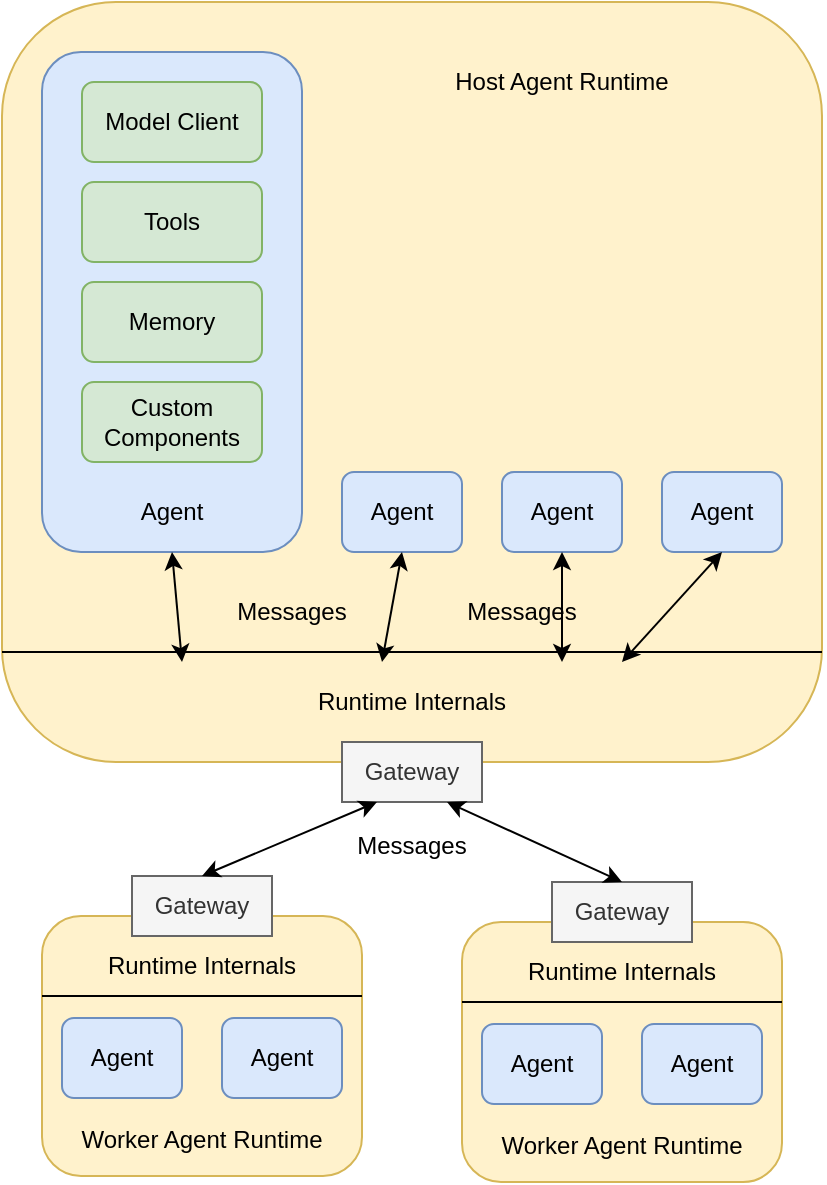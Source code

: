 <mxfile version="24.7.5">
  <diagram name="Page-1" id="RjQ-yjMprM0l9Swcy9ED">
    <mxGraphModel dx="1071" dy="1138" grid="1" gridSize="10" guides="1" tooltips="1" connect="1" arrows="1" fold="1" page="1" pageScale="1" pageWidth="850" pageHeight="1100" math="0" shadow="0">
      <root>
        <mxCell id="0" />
        <mxCell id="1" parent="0" />
        <mxCell id="8GsP74nl-6KZMK6J00mR-1" value="" style="rounded=1;whiteSpace=wrap;html=1;fillColor=#fff2cc;strokeColor=#d6b656;" parent="1" vertex="1">
          <mxGeometry x="160" y="440" width="410" height="380" as="geometry" />
        </mxCell>
        <mxCell id="8GsP74nl-6KZMK6J00mR-3" value="Agent" style="rounded=1;whiteSpace=wrap;html=1;fillColor=#dae8fc;strokeColor=#6c8ebf;" parent="1" vertex="1">
          <mxGeometry x="330" y="675" width="60" height="40" as="geometry" />
        </mxCell>
        <mxCell id="8GsP74nl-6KZMK6J00mR-5" value="" style="rounded=1;whiteSpace=wrap;html=1;fillColor=#dae8fc;strokeColor=#6c8ebf;" parent="1" vertex="1">
          <mxGeometry x="180" y="465" width="130" height="250" as="geometry" />
        </mxCell>
        <mxCell id="8GsP74nl-6KZMK6J00mR-6" value="Model Client" style="rounded=1;whiteSpace=wrap;html=1;fillColor=#d5e8d4;strokeColor=#82b366;" parent="1" vertex="1">
          <mxGeometry x="200" y="480" width="90" height="40" as="geometry" />
        </mxCell>
        <mxCell id="8GsP74nl-6KZMK6J00mR-7" value="Tools" style="rounded=1;whiteSpace=wrap;html=1;fillColor=#d5e8d4;strokeColor=#82b366;" parent="1" vertex="1">
          <mxGeometry x="200" y="530" width="90" height="40" as="geometry" />
        </mxCell>
        <mxCell id="8GsP74nl-6KZMK6J00mR-8" value="Memory" style="rounded=1;whiteSpace=wrap;html=1;fillColor=#d5e8d4;strokeColor=#82b366;" parent="1" vertex="1">
          <mxGeometry x="200" y="580" width="90" height="40" as="geometry" />
        </mxCell>
        <mxCell id="8GsP74nl-6KZMK6J00mR-9" value="Custom Components" style="rounded=1;whiteSpace=wrap;html=1;fillColor=#d5e8d4;strokeColor=#82b366;" parent="1" vertex="1">
          <mxGeometry x="200" y="630" width="90" height="40" as="geometry" />
        </mxCell>
        <mxCell id="8GsP74nl-6KZMK6J00mR-10" value="Agent" style="text;html=1;align=center;verticalAlign=middle;whiteSpace=wrap;rounded=0;" parent="1" vertex="1">
          <mxGeometry x="215" y="680" width="60" height="30" as="geometry" />
        </mxCell>
        <mxCell id="8GsP74nl-6KZMK6J00mR-11" value="Agent" style="rounded=1;whiteSpace=wrap;html=1;fillColor=#dae8fc;strokeColor=#6c8ebf;" parent="1" vertex="1">
          <mxGeometry x="410" y="675" width="60" height="40" as="geometry" />
        </mxCell>
        <mxCell id="8GsP74nl-6KZMK6J00mR-12" value="Agent" style="rounded=1;whiteSpace=wrap;html=1;fillColor=#dae8fc;strokeColor=#6c8ebf;" parent="1" vertex="1">
          <mxGeometry x="490" y="675" width="60" height="40" as="geometry" />
        </mxCell>
        <mxCell id="8GsP74nl-6KZMK6J00mR-17" style="rounded=0;orthogonalLoop=1;jettySize=auto;html=1;exitX=0.5;exitY=1;exitDx=0;exitDy=0;startArrow=classic;startFill=1;" parent="1" source="8GsP74nl-6KZMK6J00mR-3" edge="1">
          <mxGeometry relative="1" as="geometry">
            <mxPoint x="223" y="725" as="sourcePoint" />
            <mxPoint x="350" y="770" as="targetPoint" />
          </mxGeometry>
        </mxCell>
        <mxCell id="8GsP74nl-6KZMK6J00mR-18" style="rounded=0;orthogonalLoop=1;jettySize=auto;html=1;exitX=0.5;exitY=1;exitDx=0;exitDy=0;startArrow=classic;startFill=1;" parent="1" source="8GsP74nl-6KZMK6J00mR-11" edge="1">
          <mxGeometry relative="1" as="geometry">
            <mxPoint x="370" y="725" as="sourcePoint" />
            <mxPoint x="440" y="770" as="targetPoint" />
          </mxGeometry>
        </mxCell>
        <mxCell id="8GsP74nl-6KZMK6J00mR-19" style="rounded=0;orthogonalLoop=1;jettySize=auto;html=1;exitX=0.5;exitY=1;exitDx=0;exitDy=0;startArrow=classic;startFill=1;" parent="1" source="8GsP74nl-6KZMK6J00mR-12" edge="1">
          <mxGeometry relative="1" as="geometry">
            <mxPoint x="450" y="725" as="sourcePoint" />
            <mxPoint x="470" y="770" as="targetPoint" />
          </mxGeometry>
        </mxCell>
        <mxCell id="8GsP74nl-6KZMK6J00mR-21" value="Host Agent Runtime" style="text;html=1;align=center;verticalAlign=middle;whiteSpace=wrap;rounded=0;" parent="1" vertex="1">
          <mxGeometry x="375" y="465" width="130" height="30" as="geometry" />
        </mxCell>
        <mxCell id="8GsP74nl-6KZMK6J00mR-23" value="Messages" style="text;html=1;align=center;verticalAlign=middle;whiteSpace=wrap;rounded=0;" parent="1" vertex="1">
          <mxGeometry x="275" y="730" width="60" height="30" as="geometry" />
        </mxCell>
        <mxCell id="8GsP74nl-6KZMK6J00mR-24" value="" style="endArrow=none;html=1;rounded=0;" parent="1" target="8GsP74nl-6KZMK6J00mR-1" edge="1">
          <mxGeometry width="50" height="50" relative="1" as="geometry">
            <mxPoint x="160" y="765" as="sourcePoint" />
            <mxPoint x="210" y="715" as="targetPoint" />
            <Array as="points">
              <mxPoint x="570" y="765" />
            </Array>
          </mxGeometry>
        </mxCell>
        <mxCell id="8GsP74nl-6KZMK6J00mR-25" value="Runtime Internals" style="text;html=1;align=center;verticalAlign=middle;whiteSpace=wrap;rounded=0;" parent="1" vertex="1">
          <mxGeometry x="310" y="775" width="110" height="30" as="geometry" />
        </mxCell>
        <mxCell id="8GsP74nl-6KZMK6J00mR-26" value="Messages" style="text;html=1;align=center;verticalAlign=middle;whiteSpace=wrap;rounded=0;" parent="1" vertex="1">
          <mxGeometry x="390" y="730" width="60" height="30" as="geometry" />
        </mxCell>
        <mxCell id="8GsP74nl-6KZMK6J00mR-35" value="" style="rounded=1;whiteSpace=wrap;html=1;fillColor=#fff2cc;strokeColor=#d6b656;" parent="1" vertex="1">
          <mxGeometry x="390" y="900" width="160" height="130" as="geometry" />
        </mxCell>
        <mxCell id="8GsP74nl-6KZMK6J00mR-36" value="Worker Agent Runtime" style="text;html=1;align=center;verticalAlign=middle;whiteSpace=wrap;rounded=0;" parent="1" vertex="1">
          <mxGeometry x="405" y="997" width="130" height="30" as="geometry" />
        </mxCell>
        <mxCell id="8GsP74nl-6KZMK6J00mR-37" value="Agent" style="rounded=1;whiteSpace=wrap;html=1;fillColor=#dae8fc;strokeColor=#6c8ebf;" parent="1" vertex="1">
          <mxGeometry x="400" y="951" width="60" height="40" as="geometry" />
        </mxCell>
        <mxCell id="8GsP74nl-6KZMK6J00mR-38" value="" style="endArrow=none;html=1;rounded=0;entryX=1;entryY=0.25;entryDx=0;entryDy=0;" parent="1" edge="1">
          <mxGeometry width="50" height="50" relative="1" as="geometry">
            <mxPoint x="390" y="940" as="sourcePoint" />
            <mxPoint x="550" y="940" as="targetPoint" />
          </mxGeometry>
        </mxCell>
        <mxCell id="8GsP74nl-6KZMK6J00mR-39" value="Runtime Internals" style="text;html=1;align=center;verticalAlign=middle;whiteSpace=wrap;rounded=0;" parent="1" vertex="1">
          <mxGeometry x="415" y="910" width="110" height="30" as="geometry" />
        </mxCell>
        <mxCell id="8GsP74nl-6KZMK6J00mR-45" value="Gateway" style="rounded=0;whiteSpace=wrap;html=1;fillColor=#f5f5f5;strokeColor=#666666;fontColor=#333333;" parent="1" vertex="1">
          <mxGeometry x="330" y="810" width="70" height="30" as="geometry" />
        </mxCell>
        <mxCell id="8GsP74nl-6KZMK6J00mR-46" value="Gateway" style="rounded=0;whiteSpace=wrap;html=1;fillColor=#f5f5f5;strokeColor=#666666;fontColor=#333333;" parent="1" vertex="1">
          <mxGeometry x="435" y="880" width="70" height="30" as="geometry" />
        </mxCell>
        <mxCell id="8GsP74nl-6KZMK6J00mR-47" value="Agent" style="rounded=1;whiteSpace=wrap;html=1;fillColor=#dae8fc;strokeColor=#6c8ebf;" parent="1" vertex="1">
          <mxGeometry x="480" y="951" width="60" height="40" as="geometry" />
        </mxCell>
        <mxCell id="8GsP74nl-6KZMK6J00mR-48" style="rounded=0;orthogonalLoop=1;jettySize=auto;html=1;exitX=0.5;exitY=1;exitDx=0;exitDy=0;startArrow=classic;startFill=1;" parent="1" source="8GsP74nl-6KZMK6J00mR-5" edge="1">
          <mxGeometry relative="1" as="geometry">
            <mxPoint x="370" y="725" as="sourcePoint" />
            <mxPoint x="250" y="770" as="targetPoint" />
          </mxGeometry>
        </mxCell>
        <mxCell id="8GsP74nl-6KZMK6J00mR-50" value="" style="endArrow=classic;startArrow=classic;html=1;rounded=0;exitX=0.75;exitY=1;exitDx=0;exitDy=0;entryX=0.5;entryY=0;entryDx=0;entryDy=0;" parent="1" source="8GsP74nl-6KZMK6J00mR-45" target="8GsP74nl-6KZMK6J00mR-46" edge="1">
          <mxGeometry width="50" height="50" relative="1" as="geometry">
            <mxPoint x="400" y="610" as="sourcePoint" />
            <mxPoint x="450" y="560" as="targetPoint" />
          </mxGeometry>
        </mxCell>
        <mxCell id="8GsP74nl-6KZMK6J00mR-51" value="Messages" style="text;html=1;align=center;verticalAlign=middle;whiteSpace=wrap;rounded=0;" parent="1" vertex="1">
          <mxGeometry x="335" y="847" width="60" height="30" as="geometry" />
        </mxCell>
        <mxCell id="8GsP74nl-6KZMK6J00mR-52" value="" style="rounded=1;whiteSpace=wrap;html=1;fillColor=#fff2cc;strokeColor=#d6b656;" parent="1" vertex="1">
          <mxGeometry x="180" y="897" width="160" height="130" as="geometry" />
        </mxCell>
        <mxCell id="8GsP74nl-6KZMK6J00mR-53" value="Worker Agent Runtime" style="text;html=1;align=center;verticalAlign=middle;whiteSpace=wrap;rounded=0;" parent="1" vertex="1">
          <mxGeometry x="195" y="994" width="130" height="30" as="geometry" />
        </mxCell>
        <mxCell id="8GsP74nl-6KZMK6J00mR-54" value="Agent" style="rounded=1;whiteSpace=wrap;html=1;fillColor=#dae8fc;strokeColor=#6c8ebf;" parent="1" vertex="1">
          <mxGeometry x="190" y="948" width="60" height="40" as="geometry" />
        </mxCell>
        <mxCell id="8GsP74nl-6KZMK6J00mR-55" value="" style="endArrow=none;html=1;rounded=0;entryX=1;entryY=0.25;entryDx=0;entryDy=0;" parent="1" edge="1">
          <mxGeometry width="50" height="50" relative="1" as="geometry">
            <mxPoint x="180" y="937" as="sourcePoint" />
            <mxPoint x="340" y="937" as="targetPoint" />
          </mxGeometry>
        </mxCell>
        <mxCell id="8GsP74nl-6KZMK6J00mR-56" value="Runtime Internals" style="text;html=1;align=center;verticalAlign=middle;whiteSpace=wrap;rounded=0;" parent="1" vertex="1">
          <mxGeometry x="205" y="907" width="110" height="30" as="geometry" />
        </mxCell>
        <mxCell id="8GsP74nl-6KZMK6J00mR-57" value="Gateway" style="rounded=0;whiteSpace=wrap;html=1;fillColor=#f5f5f5;strokeColor=#666666;fontColor=#333333;" parent="1" vertex="1">
          <mxGeometry x="225" y="877" width="70" height="30" as="geometry" />
        </mxCell>
        <mxCell id="8GsP74nl-6KZMK6J00mR-58" value="Agent" style="rounded=1;whiteSpace=wrap;html=1;fillColor=#dae8fc;strokeColor=#6c8ebf;" parent="1" vertex="1">
          <mxGeometry x="270" y="948" width="60" height="40" as="geometry" />
        </mxCell>
        <mxCell id="8GsP74nl-6KZMK6J00mR-59" value="" style="endArrow=classic;startArrow=classic;html=1;rounded=0;exitX=0.5;exitY=0;exitDx=0;exitDy=0;entryX=0.25;entryY=1;entryDx=0;entryDy=0;" parent="1" source="8GsP74nl-6KZMK6J00mR-57" target="8GsP74nl-6KZMK6J00mR-45" edge="1">
          <mxGeometry width="50" height="50" relative="1" as="geometry">
            <mxPoint x="393" y="850" as="sourcePoint" />
            <mxPoint x="490" y="890" as="targetPoint" />
          </mxGeometry>
        </mxCell>
      </root>
    </mxGraphModel>
  </diagram>
</mxfile>
